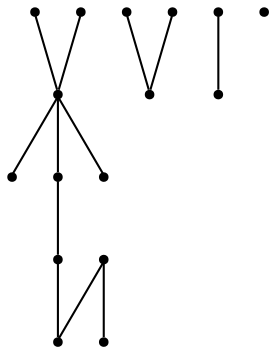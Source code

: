 graph {
  node [shape=point,comment="{\"directed\":false,\"doi\":\"10.1007/978-3-030-04414-5_13\",\"figure\":\"5\"}"]

  v0 [pos="1327.1655342475894,1280.1802996104757"]
  v1 [pos="1327.1655342475894,1658.193135425819"]
  v2 [pos="1149.970685374789,1280.1802996104755"]
  v3 [pos="1149.970685374789,1658.193135425819"]
  v4 [pos="1061.3690958970292,1313.2549328064665"]
  v5 [pos="972.7716237693157,1280.1802996104757"]
  v6 [pos="884.1762818535951,1625.1174530337948"]
  v7 [pos="972.7716237693157,1658.193135425819"]
  v8 [pos="884.1762818535951,1313.2549328064665"]
  v9 [pos="795.5767113080975,1658.193135425819"]
  v10 [pos="795.5767113080975,1280.1802996104755"]
  v11 [pos="706.9834360159518,1625.1174530337948"]
  v12 [pos="618.3818624352967,1280.1802996104755"]
  v13 [pos="618.3818624352967,1658.193135425819"]
  v14 [pos="441.18696587118285,1280.1802996104757"]
  v15 [pos="441.18696587118285,1658.193135425819"]

  v15 -- v8 [id="-3",pos="441.18696587118285,1658.193135425819 884.1762818535951,1313.2549328064665 884.1762818535951,1313.2549328064665 884.1762818535951,1313.2549328064665"]
  v7 -- v6 [id="-18",pos="972.7716237693157,1658.193135425819 884.1762818535951,1625.1174530337948 884.1762818535951,1625.1174530337948 884.1762818535951,1625.1174530337948"]
  v9 -- v6 [id="-21",pos="795.5767113080975,1658.193135425819 884.1762818535951,1625.1174530337948 884.1762818535951,1625.1174530337948 884.1762818535951,1625.1174530337948"]
  v15 -- v10 [id="-2",pos="441.18696587118285,1658.193135425819 795.5767113080975,1280.1802996104755 795.5767113080975,1280.1802996104755 795.5767113080975,1280.1802996104755"]
  v1 -- v12 [id="-6",pos="1327.1655342475894,1658.193135425819 618.3818624352967,1280.1802996104755 618.3818624352967,1280.1802996104755 618.3818624352967,1280.1802996104755"]
  v13 -- v12 [id="-7",pos="618.3818624352967,1658.193135425819 618.3818624352967,1280.1802996104755 618.3818624352967,1280.1802996104755 618.3818624352967,1280.1802996104755"]
  v3 -- v2 [id="-10",pos="1149.970685374789,1658.193135425819 1149.970685374789,1280.1802996104755 1149.970685374789,1280.1802996104755 1149.970685374789,1280.1802996104755"]
  v4 -- v8 [id="-12",pos="1061.3690958970292,1313.2549328064665 884.1762818535951,1313.2549328064665 884.1762818535951,1313.2549328064665 884.1762818535951,1313.2549328064665"]
  v11 -- v4 [id="-15",pos="706.9834360159518,1625.1174530337948 1061.3690958970292,1313.2549328064665 1061.3690958970292,1313.2549328064665 1061.3690958970292,1313.2549328064665"]
  v6 -- v14 [id="-17",pos="884.1762818535951,1625.1174530337948 441.18696587118285,1280.1802996104757 441.18696587118285,1280.1802996104757 441.18696587118285,1280.1802996104757"]
  v6 -- v0 [id="-22",pos="884.1762818535951,1625.1174530337948 1327.1655342475894,1280.1802996104757 1327.1655342475894,1280.1802996104757 1327.1655342475894,1280.1802996104757"]
  v6 -- v11 [id="-23",pos="884.1762818535951,1625.1174530337948 706.9834360159518,1625.1174530337948 706.9834360159518,1625.1174530337948 706.9834360159518,1625.1174530337948"]
}